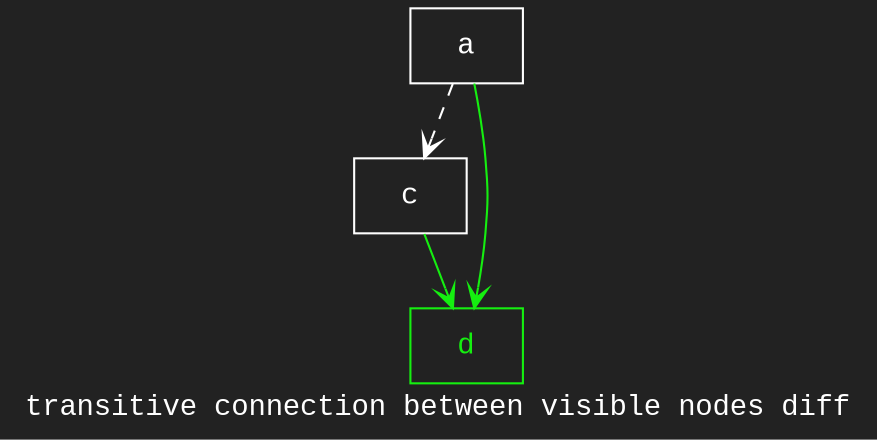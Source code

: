 digraph D {
    tooltip="transitive connection between visible nodes diff";
    label="transitive connection between visible nodes diff";
    bgcolor="#222222";
    fontcolor="#ffffff";
    fontname="Courier New";
    
    node1 [color="#ffffff",fontcolor="#ffffff",fontname="Courier New",shape="rectangle",tooltip="a",label="a"]
    
    node2 [color="#ffffff",fontcolor="#ffffff",fontname="Courier New",shape="rectangle",tooltip="c",label="c"]
    
    node3 [color="#15ef10",fontcolor="#15ef10",fontname="Courier New",shape="rectangle",tooltip="d",label="d"]
    
    node1 -> node2 [arrowhead="vee",color="#ffffff",style="dashed",tooltip="a\n   ->\nc",]
    node1 -> node3 [arrowhead="vee",color="#15ef10",tooltip="a\n   ->\nd",]
    node2 -> node3 [arrowhead="vee",color="#15ef10",tooltip="c\n   ->\nd",]
}

